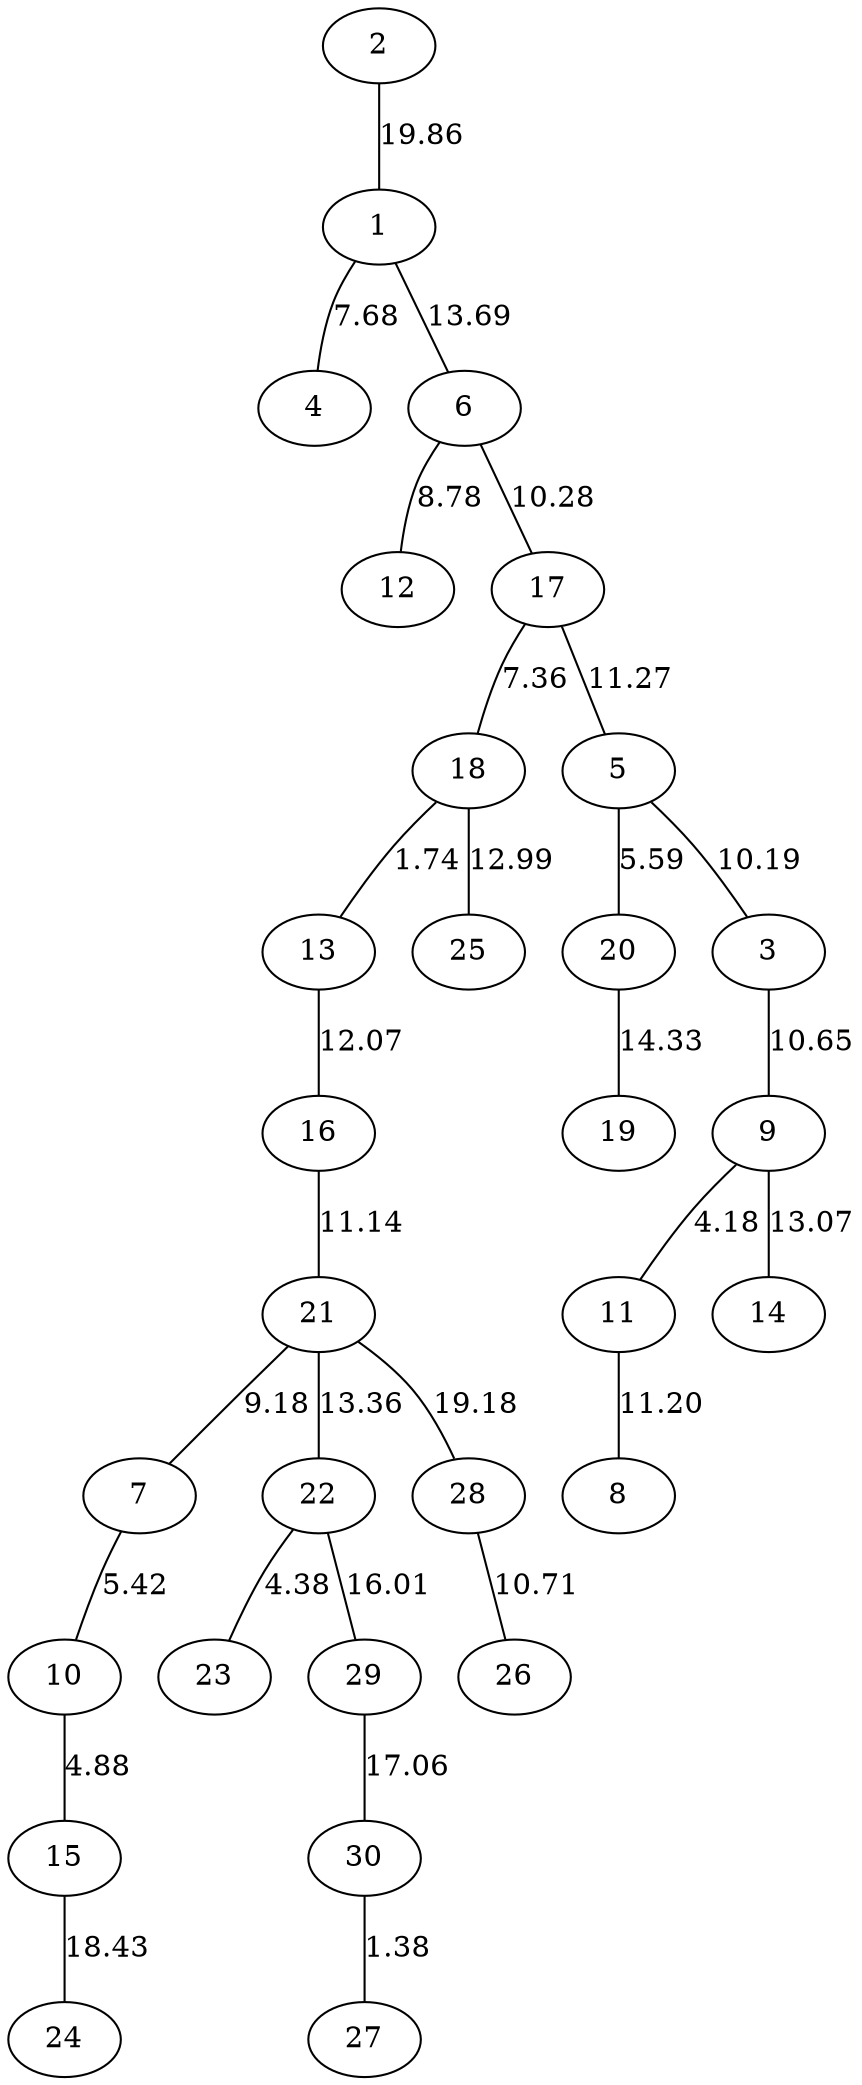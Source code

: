 graph {
2--1[label=19.86]
1--4[label=7.68]
1--6[label=13.69]
6--12[label=8.78]
6--17[label=10.28]
17--18[label=7.36]
18--13[label=1.74]
17--5[label=11.27]
5--20[label=5.59]
5--3[label=10.19]
3--9[label=10.65]
9--11[label=4.18]
11--8[label=11.20]
13--16[label=12.07]
16--21[label=11.14]
21--7[label=9.18]
7--10[label=5.42]
10--15[label=4.88]
18--25[label=12.99]
9--14[label=13.07]
21--22[label=13.36]
22--23[label=4.38]
20--19[label=14.33]
22--29[label=16.01]
29--30[label=17.06]
30--27[label=1.38]
15--24[label=18.43]
21--28[label=19.18]
28--26[label=10.71]
}
